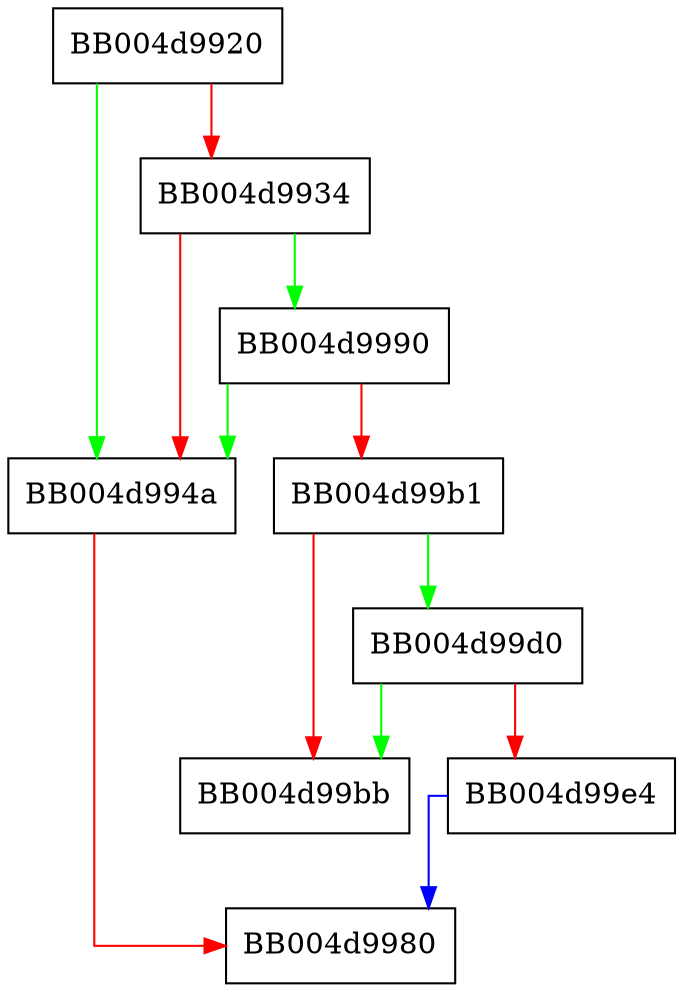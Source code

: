 digraph tls_parse_ctos_sig_algs_cert {
  node [shape="box"];
  graph [splines=ortho];
  BB004d9920 -> BB004d994a [color="green"];
  BB004d9920 -> BB004d9934 [color="red"];
  BB004d9934 -> BB004d9990 [color="green"];
  BB004d9934 -> BB004d994a [color="red"];
  BB004d994a -> BB004d9980 [color="red"];
  BB004d9990 -> BB004d994a [color="green"];
  BB004d9990 -> BB004d99b1 [color="red"];
  BB004d99b1 -> BB004d99d0 [color="green"];
  BB004d99b1 -> BB004d99bb [color="red"];
  BB004d99d0 -> BB004d99bb [color="green"];
  BB004d99d0 -> BB004d99e4 [color="red"];
  BB004d99e4 -> BB004d9980 [color="blue"];
}